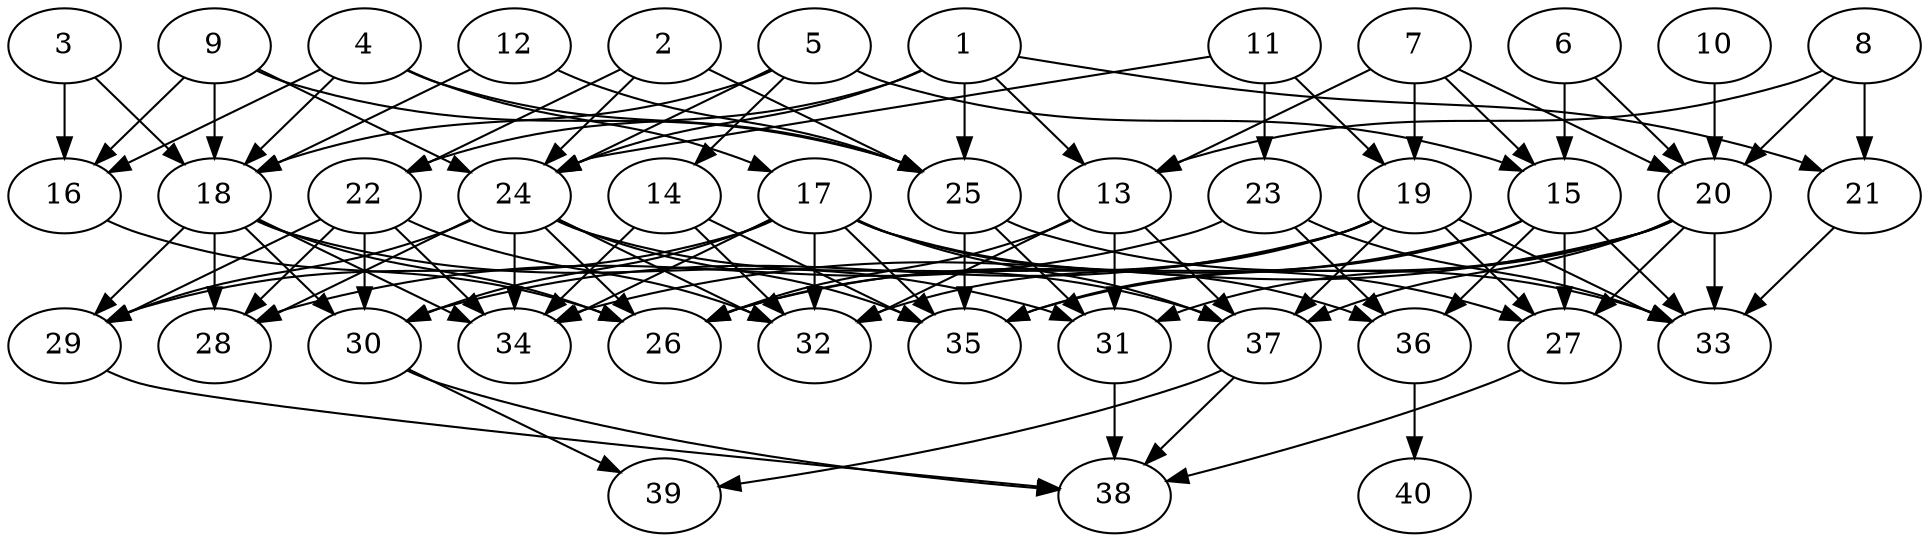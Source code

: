 // DAG automatically generated by daggen at Thu Oct  3 14:06:49 2019
// ./daggen --dot -n 40 --ccr 0.4 --fat 0.7 --regular 0.9 --density 0.5 --mindata 5242880 --maxdata 52428800 
digraph G {
  1 [size="112148480", alpha="0.10", expect_size="44859392"] 
  1 -> 13 [size ="44859392"]
  1 -> 21 [size ="44859392"]
  1 -> 22 [size ="44859392"]
  1 -> 24 [size ="44859392"]
  1 -> 25 [size ="44859392"]
  2 [size="107274240", alpha="0.18", expect_size="42909696"] 
  2 -> 22 [size ="42909696"]
  2 -> 24 [size ="42909696"]
  2 -> 25 [size ="42909696"]
  3 [size="122076160", alpha="0.03", expect_size="48830464"] 
  3 -> 16 [size ="48830464"]
  3 -> 18 [size ="48830464"]
  4 [size="55984640", alpha="0.12", expect_size="22393856"] 
  4 -> 16 [size ="22393856"]
  4 -> 17 [size ="22393856"]
  4 -> 18 [size ="22393856"]
  4 -> 25 [size ="22393856"]
  5 [size="23175680", alpha="0.07", expect_size="9270272"] 
  5 -> 14 [size ="9270272"]
  5 -> 15 [size ="9270272"]
  5 -> 18 [size ="9270272"]
  5 -> 24 [size ="9270272"]
  6 [size="24496640", alpha="0.03", expect_size="9798656"] 
  6 -> 15 [size ="9798656"]
  6 -> 20 [size ="9798656"]
  7 [size="14323200", alpha="0.01", expect_size="5729280"] 
  7 -> 13 [size ="5729280"]
  7 -> 15 [size ="5729280"]
  7 -> 19 [size ="5729280"]
  7 -> 20 [size ="5729280"]
  8 [size="98181120", alpha="0.01", expect_size="39272448"] 
  8 -> 13 [size ="39272448"]
  8 -> 20 [size ="39272448"]
  8 -> 21 [size ="39272448"]
  9 [size="33587200", alpha="0.04", expect_size="13434880"] 
  9 -> 16 [size ="13434880"]
  9 -> 18 [size ="13434880"]
  9 -> 24 [size ="13434880"]
  9 -> 25 [size ="13434880"]
  10 [size="68920320", alpha="0.08", expect_size="27568128"] 
  10 -> 20 [size ="27568128"]
  11 [size="20272640", alpha="0.17", expect_size="8109056"] 
  11 -> 19 [size ="8109056"]
  11 -> 23 [size ="8109056"]
  11 -> 24 [size ="8109056"]
  12 [size="77437440", alpha="0.14", expect_size="30974976"] 
  12 -> 18 [size ="30974976"]
  12 -> 25 [size ="30974976"]
  13 [size="66319360", alpha="0.05", expect_size="26527744"] 
  13 -> 26 [size ="26527744"]
  13 -> 31 [size ="26527744"]
  13 -> 32 [size ="26527744"]
  13 -> 37 [size ="26527744"]
  14 [size="84116480", alpha="0.10", expect_size="33646592"] 
  14 -> 32 [size ="33646592"]
  14 -> 34 [size ="33646592"]
  14 -> 35 [size ="33646592"]
  15 [size="38589440", alpha="0.15", expect_size="15435776"] 
  15 -> 26 [size ="15435776"]
  15 -> 27 [size ="15435776"]
  15 -> 33 [size ="15435776"]
  15 -> 35 [size ="15435776"]
  15 -> 36 [size ="15435776"]
  16 [size="80860160", alpha="0.07", expect_size="32344064"] 
  16 -> 26 [size ="32344064"]
  17 [size="101498880", alpha="0.06", expect_size="40599552"] 
  17 -> 27 [size ="40599552"]
  17 -> 29 [size ="40599552"]
  17 -> 30 [size ="40599552"]
  17 -> 32 [size ="40599552"]
  17 -> 34 [size ="40599552"]
  17 -> 35 [size ="40599552"]
  17 -> 36 [size ="40599552"]
  17 -> 37 [size ="40599552"]
  18 [size="107340800", alpha="0.14", expect_size="42936320"] 
  18 -> 26 [size ="42936320"]
  18 -> 28 [size ="42936320"]
  18 -> 29 [size ="42936320"]
  18 -> 30 [size ="42936320"]
  18 -> 31 [size ="42936320"]
  18 -> 34 [size ="42936320"]
  19 [size="115886080", alpha="0.06", expect_size="46354432"] 
  19 -> 26 [size ="46354432"]
  19 -> 27 [size ="46354432"]
  19 -> 30 [size ="46354432"]
  19 -> 32 [size ="46354432"]
  19 -> 33 [size ="46354432"]
  19 -> 37 [size ="46354432"]
  20 [size="18964480", alpha="0.10", expect_size="7585792"] 
  20 -> 27 [size ="7585792"]
  20 -> 31 [size ="7585792"]
  20 -> 33 [size ="7585792"]
  20 -> 34 [size ="7585792"]
  20 -> 35 [size ="7585792"]
  20 -> 37 [size ="7585792"]
  21 [size="64488960", alpha="0.10", expect_size="25795584"] 
  21 -> 33 [size ="25795584"]
  22 [size="47098880", alpha="0.07", expect_size="18839552"] 
  22 -> 28 [size ="18839552"]
  22 -> 29 [size ="18839552"]
  22 -> 30 [size ="18839552"]
  22 -> 32 [size ="18839552"]
  22 -> 34 [size ="18839552"]
  23 [size="127280640", alpha="0.02", expect_size="50912256"] 
  23 -> 28 [size ="50912256"]
  23 -> 33 [size ="50912256"]
  23 -> 36 [size ="50912256"]
  24 [size="41303040", alpha="0.04", expect_size="16521216"] 
  24 -> 26 [size ="16521216"]
  24 -> 28 [size ="16521216"]
  24 -> 29 [size ="16521216"]
  24 -> 32 [size ="16521216"]
  24 -> 34 [size ="16521216"]
  24 -> 35 [size ="16521216"]
  24 -> 37 [size ="16521216"]
  25 [size="100387840", alpha="0.08", expect_size="40155136"] 
  25 -> 31 [size ="40155136"]
  25 -> 33 [size ="40155136"]
  25 -> 35 [size ="40155136"]
  26 [size="71367680", alpha="0.14", expect_size="28547072"] 
  27 [size="113968640", alpha="0.20", expect_size="45587456"] 
  27 -> 38 [size ="45587456"]
  28 [size="29529600", alpha="0.00", expect_size="11811840"] 
  29 [size="111001600", alpha="0.04", expect_size="44400640"] 
  29 -> 38 [size ="44400640"]
  30 [size="30540800", alpha="0.17", expect_size="12216320"] 
  30 -> 38 [size ="12216320"]
  30 -> 39 [size ="12216320"]
  31 [size="89658880", alpha="0.12", expect_size="35863552"] 
  31 -> 38 [size ="35863552"]
  32 [size="33505280", alpha="0.17", expect_size="13402112"] 
  33 [size="74214400", alpha="0.12", expect_size="29685760"] 
  34 [size="84825600", alpha="0.19", expect_size="33930240"] 
  35 [size="108218880", alpha="0.09", expect_size="43287552"] 
  36 [size="36500480", alpha="0.12", expect_size="14600192"] 
  36 -> 40 [size ="14600192"]
  37 [size="116986880", alpha="0.09", expect_size="46794752"] 
  37 -> 38 [size ="46794752"]
  37 -> 39 [size ="46794752"]
  38 [size="114969600", alpha="0.02", expect_size="45987840"] 
  39 [size="115520000", alpha="0.13", expect_size="46208000"] 
  40 [size="21155840", alpha="0.05", expect_size="8462336"] 
}
